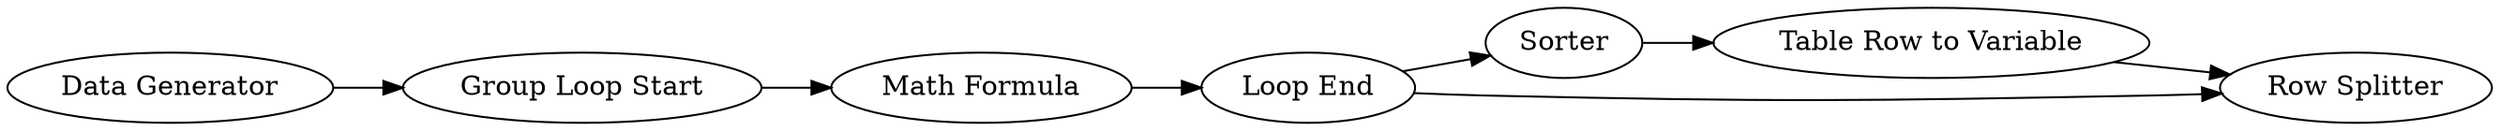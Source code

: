 digraph {
	1 [label="Data Generator"]
	2 [label="Group Loop Start"]
	3 [label="Math Formula"]
	4 [label="Loop End"]
	5 [label=Sorter]
	6 [label="Table Row to Variable"]
	7 [label="Row Splitter"]
	1 -> 2
	2 -> 3
	3 -> 4
	4 -> 5
	4 -> 7
	5 -> 6
	6 -> 7
	rankdir=LR
}
